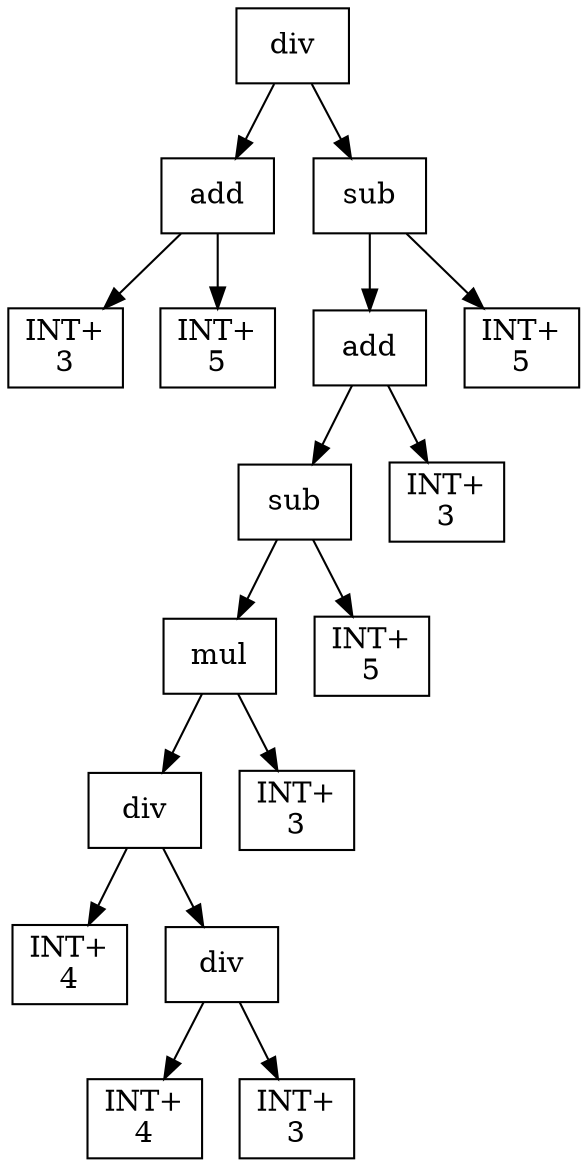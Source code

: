 digraph expr {
  node [shape=box];
  n1 [label="div"];
  n2 [label="add"];
  n3 [label="INT+\n3"];
  n4 [label="INT+\n5"];
  n2 -> n3;
  n2 -> n4;
  n5 [label="sub"];
  n6 [label="add"];
  n7 [label="sub"];
  n8 [label="mul"];
  n9 [label="div"];
  n10 [label="INT+\n4"];
  n11 [label="div"];
  n12 [label="INT+\n4"];
  n13 [label="INT+\n3"];
  n11 -> n12;
  n11 -> n13;
  n9 -> n10;
  n9 -> n11;
  n14 [label="INT+\n3"];
  n8 -> n9;
  n8 -> n14;
  n15 [label="INT+\n5"];
  n7 -> n8;
  n7 -> n15;
  n16 [label="INT+\n3"];
  n6 -> n7;
  n6 -> n16;
  n17 [label="INT+\n5"];
  n5 -> n6;
  n5 -> n17;
  n1 -> n2;
  n1 -> n5;
}